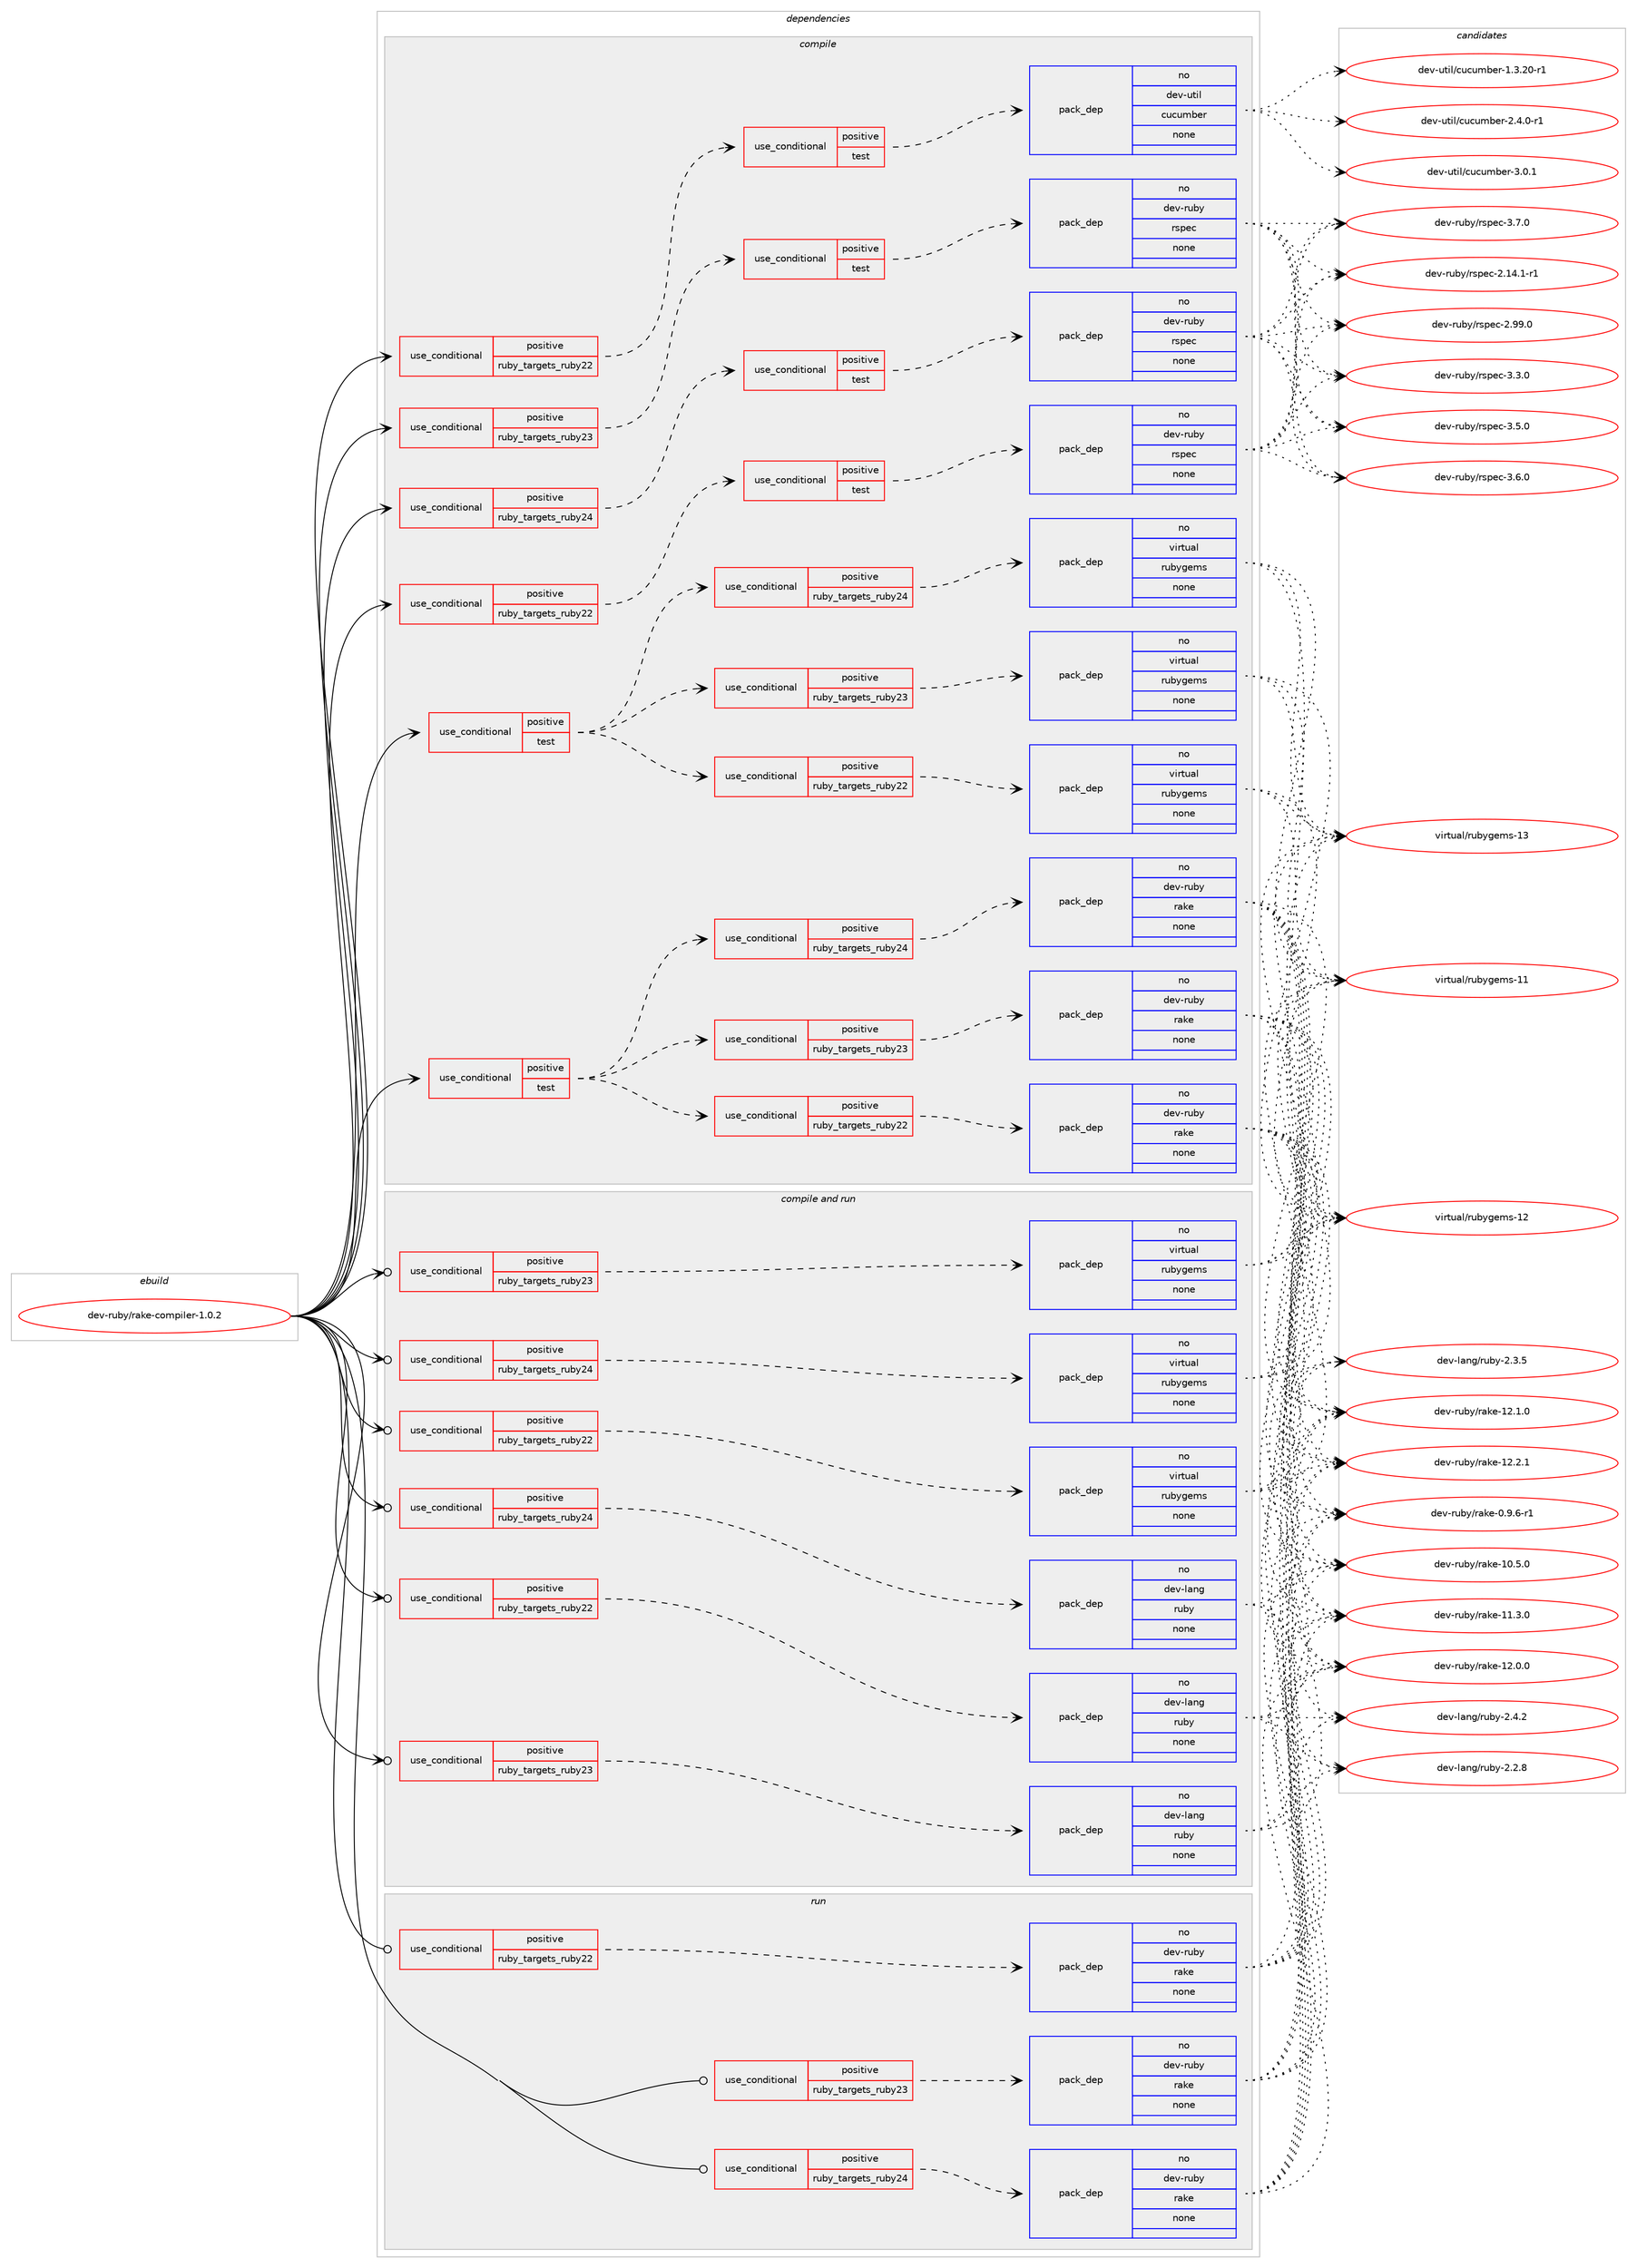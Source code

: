 digraph prolog {

# *************
# Graph options
# *************

newrank=true;
concentrate=true;
compound=true;
graph [rankdir=LR,fontname=Helvetica,fontsize=10,ranksep=1.5];#, ranksep=2.5, nodesep=0.2];
edge  [arrowhead=vee];
node  [fontname=Helvetica,fontsize=10];

# **********
# The ebuild
# **********

subgraph cluster_leftcol {
color=gray;
rank=same;
label=<<i>ebuild</i>>;
id [label="dev-ruby/rake-compiler-1.0.2", color=red, width=4, href="../dev-ruby/rake-compiler-1.0.2.svg"];
}

# ****************
# The dependencies
# ****************

subgraph cluster_midcol {
color=gray;
label=<<i>dependencies</i>>;
subgraph cluster_compile {
fillcolor="#eeeeee";
style=filled;
label=<<i>compile</i>>;
subgraph cond67284 {
dependency259185 [label=<<TABLE BORDER="0" CELLBORDER="1" CELLSPACING="0" CELLPADDING="4"><TR><TD ROWSPAN="3" CELLPADDING="10">use_conditional</TD></TR><TR><TD>positive</TD></TR><TR><TD>ruby_targets_ruby22</TD></TR></TABLE>>, shape=none, color=red];
subgraph cond67285 {
dependency259186 [label=<<TABLE BORDER="0" CELLBORDER="1" CELLSPACING="0" CELLPADDING="4"><TR><TD ROWSPAN="3" CELLPADDING="10">use_conditional</TD></TR><TR><TD>positive</TD></TR><TR><TD>test</TD></TR></TABLE>>, shape=none, color=red];
subgraph pack187787 {
dependency259187 [label=<<TABLE BORDER="0" CELLBORDER="1" CELLSPACING="0" CELLPADDING="4" WIDTH="220"><TR><TD ROWSPAN="6" CELLPADDING="30">pack_dep</TD></TR><TR><TD WIDTH="110">no</TD></TR><TR><TD>dev-ruby</TD></TR><TR><TD>rspec</TD></TR><TR><TD>none</TD></TR><TR><TD></TD></TR></TABLE>>, shape=none, color=blue];
}
dependency259186:e -> dependency259187:w [weight=20,style="dashed",arrowhead="vee"];
}
dependency259185:e -> dependency259186:w [weight=20,style="dashed",arrowhead="vee"];
}
id:e -> dependency259185:w [weight=20,style="solid",arrowhead="vee"];
subgraph cond67286 {
dependency259188 [label=<<TABLE BORDER="0" CELLBORDER="1" CELLSPACING="0" CELLPADDING="4"><TR><TD ROWSPAN="3" CELLPADDING="10">use_conditional</TD></TR><TR><TD>positive</TD></TR><TR><TD>ruby_targets_ruby22</TD></TR></TABLE>>, shape=none, color=red];
subgraph cond67287 {
dependency259189 [label=<<TABLE BORDER="0" CELLBORDER="1" CELLSPACING="0" CELLPADDING="4"><TR><TD ROWSPAN="3" CELLPADDING="10">use_conditional</TD></TR><TR><TD>positive</TD></TR><TR><TD>test</TD></TR></TABLE>>, shape=none, color=red];
subgraph pack187788 {
dependency259190 [label=<<TABLE BORDER="0" CELLBORDER="1" CELLSPACING="0" CELLPADDING="4" WIDTH="220"><TR><TD ROWSPAN="6" CELLPADDING="30">pack_dep</TD></TR><TR><TD WIDTH="110">no</TD></TR><TR><TD>dev-util</TD></TR><TR><TD>cucumber</TD></TR><TR><TD>none</TD></TR><TR><TD></TD></TR></TABLE>>, shape=none, color=blue];
}
dependency259189:e -> dependency259190:w [weight=20,style="dashed",arrowhead="vee"];
}
dependency259188:e -> dependency259189:w [weight=20,style="dashed",arrowhead="vee"];
}
id:e -> dependency259188:w [weight=20,style="solid",arrowhead="vee"];
subgraph cond67288 {
dependency259191 [label=<<TABLE BORDER="0" CELLBORDER="1" CELLSPACING="0" CELLPADDING="4"><TR><TD ROWSPAN="3" CELLPADDING="10">use_conditional</TD></TR><TR><TD>positive</TD></TR><TR><TD>ruby_targets_ruby23</TD></TR></TABLE>>, shape=none, color=red];
subgraph cond67289 {
dependency259192 [label=<<TABLE BORDER="0" CELLBORDER="1" CELLSPACING="0" CELLPADDING="4"><TR><TD ROWSPAN="3" CELLPADDING="10">use_conditional</TD></TR><TR><TD>positive</TD></TR><TR><TD>test</TD></TR></TABLE>>, shape=none, color=red];
subgraph pack187789 {
dependency259193 [label=<<TABLE BORDER="0" CELLBORDER="1" CELLSPACING="0" CELLPADDING="4" WIDTH="220"><TR><TD ROWSPAN="6" CELLPADDING="30">pack_dep</TD></TR><TR><TD WIDTH="110">no</TD></TR><TR><TD>dev-ruby</TD></TR><TR><TD>rspec</TD></TR><TR><TD>none</TD></TR><TR><TD></TD></TR></TABLE>>, shape=none, color=blue];
}
dependency259192:e -> dependency259193:w [weight=20,style="dashed",arrowhead="vee"];
}
dependency259191:e -> dependency259192:w [weight=20,style="dashed",arrowhead="vee"];
}
id:e -> dependency259191:w [weight=20,style="solid",arrowhead="vee"];
subgraph cond67290 {
dependency259194 [label=<<TABLE BORDER="0" CELLBORDER="1" CELLSPACING="0" CELLPADDING="4"><TR><TD ROWSPAN="3" CELLPADDING="10">use_conditional</TD></TR><TR><TD>positive</TD></TR><TR><TD>ruby_targets_ruby24</TD></TR></TABLE>>, shape=none, color=red];
subgraph cond67291 {
dependency259195 [label=<<TABLE BORDER="0" CELLBORDER="1" CELLSPACING="0" CELLPADDING="4"><TR><TD ROWSPAN="3" CELLPADDING="10">use_conditional</TD></TR><TR><TD>positive</TD></TR><TR><TD>test</TD></TR></TABLE>>, shape=none, color=red];
subgraph pack187790 {
dependency259196 [label=<<TABLE BORDER="0" CELLBORDER="1" CELLSPACING="0" CELLPADDING="4" WIDTH="220"><TR><TD ROWSPAN="6" CELLPADDING="30">pack_dep</TD></TR><TR><TD WIDTH="110">no</TD></TR><TR><TD>dev-ruby</TD></TR><TR><TD>rspec</TD></TR><TR><TD>none</TD></TR><TR><TD></TD></TR></TABLE>>, shape=none, color=blue];
}
dependency259195:e -> dependency259196:w [weight=20,style="dashed",arrowhead="vee"];
}
dependency259194:e -> dependency259195:w [weight=20,style="dashed",arrowhead="vee"];
}
id:e -> dependency259194:w [weight=20,style="solid",arrowhead="vee"];
subgraph cond67292 {
dependency259197 [label=<<TABLE BORDER="0" CELLBORDER="1" CELLSPACING="0" CELLPADDING="4"><TR><TD ROWSPAN="3" CELLPADDING="10">use_conditional</TD></TR><TR><TD>positive</TD></TR><TR><TD>test</TD></TR></TABLE>>, shape=none, color=red];
subgraph cond67293 {
dependency259198 [label=<<TABLE BORDER="0" CELLBORDER="1" CELLSPACING="0" CELLPADDING="4"><TR><TD ROWSPAN="3" CELLPADDING="10">use_conditional</TD></TR><TR><TD>positive</TD></TR><TR><TD>ruby_targets_ruby22</TD></TR></TABLE>>, shape=none, color=red];
subgraph pack187791 {
dependency259199 [label=<<TABLE BORDER="0" CELLBORDER="1" CELLSPACING="0" CELLPADDING="4" WIDTH="220"><TR><TD ROWSPAN="6" CELLPADDING="30">pack_dep</TD></TR><TR><TD WIDTH="110">no</TD></TR><TR><TD>dev-ruby</TD></TR><TR><TD>rake</TD></TR><TR><TD>none</TD></TR><TR><TD></TD></TR></TABLE>>, shape=none, color=blue];
}
dependency259198:e -> dependency259199:w [weight=20,style="dashed",arrowhead="vee"];
}
dependency259197:e -> dependency259198:w [weight=20,style="dashed",arrowhead="vee"];
subgraph cond67294 {
dependency259200 [label=<<TABLE BORDER="0" CELLBORDER="1" CELLSPACING="0" CELLPADDING="4"><TR><TD ROWSPAN="3" CELLPADDING="10">use_conditional</TD></TR><TR><TD>positive</TD></TR><TR><TD>ruby_targets_ruby23</TD></TR></TABLE>>, shape=none, color=red];
subgraph pack187792 {
dependency259201 [label=<<TABLE BORDER="0" CELLBORDER="1" CELLSPACING="0" CELLPADDING="4" WIDTH="220"><TR><TD ROWSPAN="6" CELLPADDING="30">pack_dep</TD></TR><TR><TD WIDTH="110">no</TD></TR><TR><TD>dev-ruby</TD></TR><TR><TD>rake</TD></TR><TR><TD>none</TD></TR><TR><TD></TD></TR></TABLE>>, shape=none, color=blue];
}
dependency259200:e -> dependency259201:w [weight=20,style="dashed",arrowhead="vee"];
}
dependency259197:e -> dependency259200:w [weight=20,style="dashed",arrowhead="vee"];
subgraph cond67295 {
dependency259202 [label=<<TABLE BORDER="0" CELLBORDER="1" CELLSPACING="0" CELLPADDING="4"><TR><TD ROWSPAN="3" CELLPADDING="10">use_conditional</TD></TR><TR><TD>positive</TD></TR><TR><TD>ruby_targets_ruby24</TD></TR></TABLE>>, shape=none, color=red];
subgraph pack187793 {
dependency259203 [label=<<TABLE BORDER="0" CELLBORDER="1" CELLSPACING="0" CELLPADDING="4" WIDTH="220"><TR><TD ROWSPAN="6" CELLPADDING="30">pack_dep</TD></TR><TR><TD WIDTH="110">no</TD></TR><TR><TD>dev-ruby</TD></TR><TR><TD>rake</TD></TR><TR><TD>none</TD></TR><TR><TD></TD></TR></TABLE>>, shape=none, color=blue];
}
dependency259202:e -> dependency259203:w [weight=20,style="dashed",arrowhead="vee"];
}
dependency259197:e -> dependency259202:w [weight=20,style="dashed",arrowhead="vee"];
}
id:e -> dependency259197:w [weight=20,style="solid",arrowhead="vee"];
subgraph cond67296 {
dependency259204 [label=<<TABLE BORDER="0" CELLBORDER="1" CELLSPACING="0" CELLPADDING="4"><TR><TD ROWSPAN="3" CELLPADDING="10">use_conditional</TD></TR><TR><TD>positive</TD></TR><TR><TD>test</TD></TR></TABLE>>, shape=none, color=red];
subgraph cond67297 {
dependency259205 [label=<<TABLE BORDER="0" CELLBORDER="1" CELLSPACING="0" CELLPADDING="4"><TR><TD ROWSPAN="3" CELLPADDING="10">use_conditional</TD></TR><TR><TD>positive</TD></TR><TR><TD>ruby_targets_ruby22</TD></TR></TABLE>>, shape=none, color=red];
subgraph pack187794 {
dependency259206 [label=<<TABLE BORDER="0" CELLBORDER="1" CELLSPACING="0" CELLPADDING="4" WIDTH="220"><TR><TD ROWSPAN="6" CELLPADDING="30">pack_dep</TD></TR><TR><TD WIDTH="110">no</TD></TR><TR><TD>virtual</TD></TR><TR><TD>rubygems</TD></TR><TR><TD>none</TD></TR><TR><TD></TD></TR></TABLE>>, shape=none, color=blue];
}
dependency259205:e -> dependency259206:w [weight=20,style="dashed",arrowhead="vee"];
}
dependency259204:e -> dependency259205:w [weight=20,style="dashed",arrowhead="vee"];
subgraph cond67298 {
dependency259207 [label=<<TABLE BORDER="0" CELLBORDER="1" CELLSPACING="0" CELLPADDING="4"><TR><TD ROWSPAN="3" CELLPADDING="10">use_conditional</TD></TR><TR><TD>positive</TD></TR><TR><TD>ruby_targets_ruby23</TD></TR></TABLE>>, shape=none, color=red];
subgraph pack187795 {
dependency259208 [label=<<TABLE BORDER="0" CELLBORDER="1" CELLSPACING="0" CELLPADDING="4" WIDTH="220"><TR><TD ROWSPAN="6" CELLPADDING="30">pack_dep</TD></TR><TR><TD WIDTH="110">no</TD></TR><TR><TD>virtual</TD></TR><TR><TD>rubygems</TD></TR><TR><TD>none</TD></TR><TR><TD></TD></TR></TABLE>>, shape=none, color=blue];
}
dependency259207:e -> dependency259208:w [weight=20,style="dashed",arrowhead="vee"];
}
dependency259204:e -> dependency259207:w [weight=20,style="dashed",arrowhead="vee"];
subgraph cond67299 {
dependency259209 [label=<<TABLE BORDER="0" CELLBORDER="1" CELLSPACING="0" CELLPADDING="4"><TR><TD ROWSPAN="3" CELLPADDING="10">use_conditional</TD></TR><TR><TD>positive</TD></TR><TR><TD>ruby_targets_ruby24</TD></TR></TABLE>>, shape=none, color=red];
subgraph pack187796 {
dependency259210 [label=<<TABLE BORDER="0" CELLBORDER="1" CELLSPACING="0" CELLPADDING="4" WIDTH="220"><TR><TD ROWSPAN="6" CELLPADDING="30">pack_dep</TD></TR><TR><TD WIDTH="110">no</TD></TR><TR><TD>virtual</TD></TR><TR><TD>rubygems</TD></TR><TR><TD>none</TD></TR><TR><TD></TD></TR></TABLE>>, shape=none, color=blue];
}
dependency259209:e -> dependency259210:w [weight=20,style="dashed",arrowhead="vee"];
}
dependency259204:e -> dependency259209:w [weight=20,style="dashed",arrowhead="vee"];
}
id:e -> dependency259204:w [weight=20,style="solid",arrowhead="vee"];
}
subgraph cluster_compileandrun {
fillcolor="#eeeeee";
style=filled;
label=<<i>compile and run</i>>;
subgraph cond67300 {
dependency259211 [label=<<TABLE BORDER="0" CELLBORDER="1" CELLSPACING="0" CELLPADDING="4"><TR><TD ROWSPAN="3" CELLPADDING="10">use_conditional</TD></TR><TR><TD>positive</TD></TR><TR><TD>ruby_targets_ruby22</TD></TR></TABLE>>, shape=none, color=red];
subgraph pack187797 {
dependency259212 [label=<<TABLE BORDER="0" CELLBORDER="1" CELLSPACING="0" CELLPADDING="4" WIDTH="220"><TR><TD ROWSPAN="6" CELLPADDING="30">pack_dep</TD></TR><TR><TD WIDTH="110">no</TD></TR><TR><TD>dev-lang</TD></TR><TR><TD>ruby</TD></TR><TR><TD>none</TD></TR><TR><TD></TD></TR></TABLE>>, shape=none, color=blue];
}
dependency259211:e -> dependency259212:w [weight=20,style="dashed",arrowhead="vee"];
}
id:e -> dependency259211:w [weight=20,style="solid",arrowhead="odotvee"];
subgraph cond67301 {
dependency259213 [label=<<TABLE BORDER="0" CELLBORDER="1" CELLSPACING="0" CELLPADDING="4"><TR><TD ROWSPAN="3" CELLPADDING="10">use_conditional</TD></TR><TR><TD>positive</TD></TR><TR><TD>ruby_targets_ruby22</TD></TR></TABLE>>, shape=none, color=red];
subgraph pack187798 {
dependency259214 [label=<<TABLE BORDER="0" CELLBORDER="1" CELLSPACING="0" CELLPADDING="4" WIDTH="220"><TR><TD ROWSPAN="6" CELLPADDING="30">pack_dep</TD></TR><TR><TD WIDTH="110">no</TD></TR><TR><TD>virtual</TD></TR><TR><TD>rubygems</TD></TR><TR><TD>none</TD></TR><TR><TD></TD></TR></TABLE>>, shape=none, color=blue];
}
dependency259213:e -> dependency259214:w [weight=20,style="dashed",arrowhead="vee"];
}
id:e -> dependency259213:w [weight=20,style="solid",arrowhead="odotvee"];
subgraph cond67302 {
dependency259215 [label=<<TABLE BORDER="0" CELLBORDER="1" CELLSPACING="0" CELLPADDING="4"><TR><TD ROWSPAN="3" CELLPADDING="10">use_conditional</TD></TR><TR><TD>positive</TD></TR><TR><TD>ruby_targets_ruby23</TD></TR></TABLE>>, shape=none, color=red];
subgraph pack187799 {
dependency259216 [label=<<TABLE BORDER="0" CELLBORDER="1" CELLSPACING="0" CELLPADDING="4" WIDTH="220"><TR><TD ROWSPAN="6" CELLPADDING="30">pack_dep</TD></TR><TR><TD WIDTH="110">no</TD></TR><TR><TD>dev-lang</TD></TR><TR><TD>ruby</TD></TR><TR><TD>none</TD></TR><TR><TD></TD></TR></TABLE>>, shape=none, color=blue];
}
dependency259215:e -> dependency259216:w [weight=20,style="dashed",arrowhead="vee"];
}
id:e -> dependency259215:w [weight=20,style="solid",arrowhead="odotvee"];
subgraph cond67303 {
dependency259217 [label=<<TABLE BORDER="0" CELLBORDER="1" CELLSPACING="0" CELLPADDING="4"><TR><TD ROWSPAN="3" CELLPADDING="10">use_conditional</TD></TR><TR><TD>positive</TD></TR><TR><TD>ruby_targets_ruby23</TD></TR></TABLE>>, shape=none, color=red];
subgraph pack187800 {
dependency259218 [label=<<TABLE BORDER="0" CELLBORDER="1" CELLSPACING="0" CELLPADDING="4" WIDTH="220"><TR><TD ROWSPAN="6" CELLPADDING="30">pack_dep</TD></TR><TR><TD WIDTH="110">no</TD></TR><TR><TD>virtual</TD></TR><TR><TD>rubygems</TD></TR><TR><TD>none</TD></TR><TR><TD></TD></TR></TABLE>>, shape=none, color=blue];
}
dependency259217:e -> dependency259218:w [weight=20,style="dashed",arrowhead="vee"];
}
id:e -> dependency259217:w [weight=20,style="solid",arrowhead="odotvee"];
subgraph cond67304 {
dependency259219 [label=<<TABLE BORDER="0" CELLBORDER="1" CELLSPACING="0" CELLPADDING="4"><TR><TD ROWSPAN="3" CELLPADDING="10">use_conditional</TD></TR><TR><TD>positive</TD></TR><TR><TD>ruby_targets_ruby24</TD></TR></TABLE>>, shape=none, color=red];
subgraph pack187801 {
dependency259220 [label=<<TABLE BORDER="0" CELLBORDER="1" CELLSPACING="0" CELLPADDING="4" WIDTH="220"><TR><TD ROWSPAN="6" CELLPADDING="30">pack_dep</TD></TR><TR><TD WIDTH="110">no</TD></TR><TR><TD>dev-lang</TD></TR><TR><TD>ruby</TD></TR><TR><TD>none</TD></TR><TR><TD></TD></TR></TABLE>>, shape=none, color=blue];
}
dependency259219:e -> dependency259220:w [weight=20,style="dashed",arrowhead="vee"];
}
id:e -> dependency259219:w [weight=20,style="solid",arrowhead="odotvee"];
subgraph cond67305 {
dependency259221 [label=<<TABLE BORDER="0" CELLBORDER="1" CELLSPACING="0" CELLPADDING="4"><TR><TD ROWSPAN="3" CELLPADDING="10">use_conditional</TD></TR><TR><TD>positive</TD></TR><TR><TD>ruby_targets_ruby24</TD></TR></TABLE>>, shape=none, color=red];
subgraph pack187802 {
dependency259222 [label=<<TABLE BORDER="0" CELLBORDER="1" CELLSPACING="0" CELLPADDING="4" WIDTH="220"><TR><TD ROWSPAN="6" CELLPADDING="30">pack_dep</TD></TR><TR><TD WIDTH="110">no</TD></TR><TR><TD>virtual</TD></TR><TR><TD>rubygems</TD></TR><TR><TD>none</TD></TR><TR><TD></TD></TR></TABLE>>, shape=none, color=blue];
}
dependency259221:e -> dependency259222:w [weight=20,style="dashed",arrowhead="vee"];
}
id:e -> dependency259221:w [weight=20,style="solid",arrowhead="odotvee"];
}
subgraph cluster_run {
fillcolor="#eeeeee";
style=filled;
label=<<i>run</i>>;
subgraph cond67306 {
dependency259223 [label=<<TABLE BORDER="0" CELLBORDER="1" CELLSPACING="0" CELLPADDING="4"><TR><TD ROWSPAN="3" CELLPADDING="10">use_conditional</TD></TR><TR><TD>positive</TD></TR><TR><TD>ruby_targets_ruby22</TD></TR></TABLE>>, shape=none, color=red];
subgraph pack187803 {
dependency259224 [label=<<TABLE BORDER="0" CELLBORDER="1" CELLSPACING="0" CELLPADDING="4" WIDTH="220"><TR><TD ROWSPAN="6" CELLPADDING="30">pack_dep</TD></TR><TR><TD WIDTH="110">no</TD></TR><TR><TD>dev-ruby</TD></TR><TR><TD>rake</TD></TR><TR><TD>none</TD></TR><TR><TD></TD></TR></TABLE>>, shape=none, color=blue];
}
dependency259223:e -> dependency259224:w [weight=20,style="dashed",arrowhead="vee"];
}
id:e -> dependency259223:w [weight=20,style="solid",arrowhead="odot"];
subgraph cond67307 {
dependency259225 [label=<<TABLE BORDER="0" CELLBORDER="1" CELLSPACING="0" CELLPADDING="4"><TR><TD ROWSPAN="3" CELLPADDING="10">use_conditional</TD></TR><TR><TD>positive</TD></TR><TR><TD>ruby_targets_ruby23</TD></TR></TABLE>>, shape=none, color=red];
subgraph pack187804 {
dependency259226 [label=<<TABLE BORDER="0" CELLBORDER="1" CELLSPACING="0" CELLPADDING="4" WIDTH="220"><TR><TD ROWSPAN="6" CELLPADDING="30">pack_dep</TD></TR><TR><TD WIDTH="110">no</TD></TR><TR><TD>dev-ruby</TD></TR><TR><TD>rake</TD></TR><TR><TD>none</TD></TR><TR><TD></TD></TR></TABLE>>, shape=none, color=blue];
}
dependency259225:e -> dependency259226:w [weight=20,style="dashed",arrowhead="vee"];
}
id:e -> dependency259225:w [weight=20,style="solid",arrowhead="odot"];
subgraph cond67308 {
dependency259227 [label=<<TABLE BORDER="0" CELLBORDER="1" CELLSPACING="0" CELLPADDING="4"><TR><TD ROWSPAN="3" CELLPADDING="10">use_conditional</TD></TR><TR><TD>positive</TD></TR><TR><TD>ruby_targets_ruby24</TD></TR></TABLE>>, shape=none, color=red];
subgraph pack187805 {
dependency259228 [label=<<TABLE BORDER="0" CELLBORDER="1" CELLSPACING="0" CELLPADDING="4" WIDTH="220"><TR><TD ROWSPAN="6" CELLPADDING="30">pack_dep</TD></TR><TR><TD WIDTH="110">no</TD></TR><TR><TD>dev-ruby</TD></TR><TR><TD>rake</TD></TR><TR><TD>none</TD></TR><TR><TD></TD></TR></TABLE>>, shape=none, color=blue];
}
dependency259227:e -> dependency259228:w [weight=20,style="dashed",arrowhead="vee"];
}
id:e -> dependency259227:w [weight=20,style="solid",arrowhead="odot"];
}
}

# **************
# The candidates
# **************

subgraph cluster_choices {
rank=same;
color=gray;
label=<<i>candidates</i>>;

subgraph choice187787 {
color=black;
nodesep=1;
choice10010111845114117981214711411511210199455046495246494511449 [label="dev-ruby/rspec-2.14.1-r1", color=red, width=4,href="../dev-ruby/rspec-2.14.1-r1.svg"];
choice1001011184511411798121471141151121019945504657574648 [label="dev-ruby/rspec-2.99.0", color=red, width=4,href="../dev-ruby/rspec-2.99.0.svg"];
choice10010111845114117981214711411511210199455146514648 [label="dev-ruby/rspec-3.3.0", color=red, width=4,href="../dev-ruby/rspec-3.3.0.svg"];
choice10010111845114117981214711411511210199455146534648 [label="dev-ruby/rspec-3.5.0", color=red, width=4,href="../dev-ruby/rspec-3.5.0.svg"];
choice10010111845114117981214711411511210199455146544648 [label="dev-ruby/rspec-3.6.0", color=red, width=4,href="../dev-ruby/rspec-3.6.0.svg"];
choice10010111845114117981214711411511210199455146554648 [label="dev-ruby/rspec-3.7.0", color=red, width=4,href="../dev-ruby/rspec-3.7.0.svg"];
dependency259187:e -> choice10010111845114117981214711411511210199455046495246494511449:w [style=dotted,weight="100"];
dependency259187:e -> choice1001011184511411798121471141151121019945504657574648:w [style=dotted,weight="100"];
dependency259187:e -> choice10010111845114117981214711411511210199455146514648:w [style=dotted,weight="100"];
dependency259187:e -> choice10010111845114117981214711411511210199455146534648:w [style=dotted,weight="100"];
dependency259187:e -> choice10010111845114117981214711411511210199455146544648:w [style=dotted,weight="100"];
dependency259187:e -> choice10010111845114117981214711411511210199455146554648:w [style=dotted,weight="100"];
}
subgraph choice187788 {
color=black;
nodesep=1;
choice1001011184511711610510847991179911710998101114454946514650484511449 [label="dev-util/cucumber-1.3.20-r1", color=red, width=4,href="../dev-util/cucumber-1.3.20-r1.svg"];
choice10010111845117116105108479911799117109981011144550465246484511449 [label="dev-util/cucumber-2.4.0-r1", color=red, width=4,href="../dev-util/cucumber-2.4.0-r1.svg"];
choice1001011184511711610510847991179911710998101114455146484649 [label="dev-util/cucumber-3.0.1", color=red, width=4,href="../dev-util/cucumber-3.0.1.svg"];
dependency259190:e -> choice1001011184511711610510847991179911710998101114454946514650484511449:w [style=dotted,weight="100"];
dependency259190:e -> choice10010111845117116105108479911799117109981011144550465246484511449:w [style=dotted,weight="100"];
dependency259190:e -> choice1001011184511711610510847991179911710998101114455146484649:w [style=dotted,weight="100"];
}
subgraph choice187789 {
color=black;
nodesep=1;
choice10010111845114117981214711411511210199455046495246494511449 [label="dev-ruby/rspec-2.14.1-r1", color=red, width=4,href="../dev-ruby/rspec-2.14.1-r1.svg"];
choice1001011184511411798121471141151121019945504657574648 [label="dev-ruby/rspec-2.99.0", color=red, width=4,href="../dev-ruby/rspec-2.99.0.svg"];
choice10010111845114117981214711411511210199455146514648 [label="dev-ruby/rspec-3.3.0", color=red, width=4,href="../dev-ruby/rspec-3.3.0.svg"];
choice10010111845114117981214711411511210199455146534648 [label="dev-ruby/rspec-3.5.0", color=red, width=4,href="../dev-ruby/rspec-3.5.0.svg"];
choice10010111845114117981214711411511210199455146544648 [label="dev-ruby/rspec-3.6.0", color=red, width=4,href="../dev-ruby/rspec-3.6.0.svg"];
choice10010111845114117981214711411511210199455146554648 [label="dev-ruby/rspec-3.7.0", color=red, width=4,href="../dev-ruby/rspec-3.7.0.svg"];
dependency259193:e -> choice10010111845114117981214711411511210199455046495246494511449:w [style=dotted,weight="100"];
dependency259193:e -> choice1001011184511411798121471141151121019945504657574648:w [style=dotted,weight="100"];
dependency259193:e -> choice10010111845114117981214711411511210199455146514648:w [style=dotted,weight="100"];
dependency259193:e -> choice10010111845114117981214711411511210199455146534648:w [style=dotted,weight="100"];
dependency259193:e -> choice10010111845114117981214711411511210199455146544648:w [style=dotted,weight="100"];
dependency259193:e -> choice10010111845114117981214711411511210199455146554648:w [style=dotted,weight="100"];
}
subgraph choice187790 {
color=black;
nodesep=1;
choice10010111845114117981214711411511210199455046495246494511449 [label="dev-ruby/rspec-2.14.1-r1", color=red, width=4,href="../dev-ruby/rspec-2.14.1-r1.svg"];
choice1001011184511411798121471141151121019945504657574648 [label="dev-ruby/rspec-2.99.0", color=red, width=4,href="../dev-ruby/rspec-2.99.0.svg"];
choice10010111845114117981214711411511210199455146514648 [label="dev-ruby/rspec-3.3.0", color=red, width=4,href="../dev-ruby/rspec-3.3.0.svg"];
choice10010111845114117981214711411511210199455146534648 [label="dev-ruby/rspec-3.5.0", color=red, width=4,href="../dev-ruby/rspec-3.5.0.svg"];
choice10010111845114117981214711411511210199455146544648 [label="dev-ruby/rspec-3.6.0", color=red, width=4,href="../dev-ruby/rspec-3.6.0.svg"];
choice10010111845114117981214711411511210199455146554648 [label="dev-ruby/rspec-3.7.0", color=red, width=4,href="../dev-ruby/rspec-3.7.0.svg"];
dependency259196:e -> choice10010111845114117981214711411511210199455046495246494511449:w [style=dotted,weight="100"];
dependency259196:e -> choice1001011184511411798121471141151121019945504657574648:w [style=dotted,weight="100"];
dependency259196:e -> choice10010111845114117981214711411511210199455146514648:w [style=dotted,weight="100"];
dependency259196:e -> choice10010111845114117981214711411511210199455146534648:w [style=dotted,weight="100"];
dependency259196:e -> choice10010111845114117981214711411511210199455146544648:w [style=dotted,weight="100"];
dependency259196:e -> choice10010111845114117981214711411511210199455146554648:w [style=dotted,weight="100"];
}
subgraph choice187791 {
color=black;
nodesep=1;
choice100101118451141179812147114971071014548465746544511449 [label="dev-ruby/rake-0.9.6-r1", color=red, width=4,href="../dev-ruby/rake-0.9.6-r1.svg"];
choice1001011184511411798121471149710710145494846534648 [label="dev-ruby/rake-10.5.0", color=red, width=4,href="../dev-ruby/rake-10.5.0.svg"];
choice1001011184511411798121471149710710145494946514648 [label="dev-ruby/rake-11.3.0", color=red, width=4,href="../dev-ruby/rake-11.3.0.svg"];
choice1001011184511411798121471149710710145495046484648 [label="dev-ruby/rake-12.0.0", color=red, width=4,href="../dev-ruby/rake-12.0.0.svg"];
choice1001011184511411798121471149710710145495046494648 [label="dev-ruby/rake-12.1.0", color=red, width=4,href="../dev-ruby/rake-12.1.0.svg"];
choice1001011184511411798121471149710710145495046504649 [label="dev-ruby/rake-12.2.1", color=red, width=4,href="../dev-ruby/rake-12.2.1.svg"];
dependency259199:e -> choice100101118451141179812147114971071014548465746544511449:w [style=dotted,weight="100"];
dependency259199:e -> choice1001011184511411798121471149710710145494846534648:w [style=dotted,weight="100"];
dependency259199:e -> choice1001011184511411798121471149710710145494946514648:w [style=dotted,weight="100"];
dependency259199:e -> choice1001011184511411798121471149710710145495046484648:w [style=dotted,weight="100"];
dependency259199:e -> choice1001011184511411798121471149710710145495046494648:w [style=dotted,weight="100"];
dependency259199:e -> choice1001011184511411798121471149710710145495046504649:w [style=dotted,weight="100"];
}
subgraph choice187792 {
color=black;
nodesep=1;
choice100101118451141179812147114971071014548465746544511449 [label="dev-ruby/rake-0.9.6-r1", color=red, width=4,href="../dev-ruby/rake-0.9.6-r1.svg"];
choice1001011184511411798121471149710710145494846534648 [label="dev-ruby/rake-10.5.0", color=red, width=4,href="../dev-ruby/rake-10.5.0.svg"];
choice1001011184511411798121471149710710145494946514648 [label="dev-ruby/rake-11.3.0", color=red, width=4,href="../dev-ruby/rake-11.3.0.svg"];
choice1001011184511411798121471149710710145495046484648 [label="dev-ruby/rake-12.0.0", color=red, width=4,href="../dev-ruby/rake-12.0.0.svg"];
choice1001011184511411798121471149710710145495046494648 [label="dev-ruby/rake-12.1.0", color=red, width=4,href="../dev-ruby/rake-12.1.0.svg"];
choice1001011184511411798121471149710710145495046504649 [label="dev-ruby/rake-12.2.1", color=red, width=4,href="../dev-ruby/rake-12.2.1.svg"];
dependency259201:e -> choice100101118451141179812147114971071014548465746544511449:w [style=dotted,weight="100"];
dependency259201:e -> choice1001011184511411798121471149710710145494846534648:w [style=dotted,weight="100"];
dependency259201:e -> choice1001011184511411798121471149710710145494946514648:w [style=dotted,weight="100"];
dependency259201:e -> choice1001011184511411798121471149710710145495046484648:w [style=dotted,weight="100"];
dependency259201:e -> choice1001011184511411798121471149710710145495046494648:w [style=dotted,weight="100"];
dependency259201:e -> choice1001011184511411798121471149710710145495046504649:w [style=dotted,weight="100"];
}
subgraph choice187793 {
color=black;
nodesep=1;
choice100101118451141179812147114971071014548465746544511449 [label="dev-ruby/rake-0.9.6-r1", color=red, width=4,href="../dev-ruby/rake-0.9.6-r1.svg"];
choice1001011184511411798121471149710710145494846534648 [label="dev-ruby/rake-10.5.0", color=red, width=4,href="../dev-ruby/rake-10.5.0.svg"];
choice1001011184511411798121471149710710145494946514648 [label="dev-ruby/rake-11.3.0", color=red, width=4,href="../dev-ruby/rake-11.3.0.svg"];
choice1001011184511411798121471149710710145495046484648 [label="dev-ruby/rake-12.0.0", color=red, width=4,href="../dev-ruby/rake-12.0.0.svg"];
choice1001011184511411798121471149710710145495046494648 [label="dev-ruby/rake-12.1.0", color=red, width=4,href="../dev-ruby/rake-12.1.0.svg"];
choice1001011184511411798121471149710710145495046504649 [label="dev-ruby/rake-12.2.1", color=red, width=4,href="../dev-ruby/rake-12.2.1.svg"];
dependency259203:e -> choice100101118451141179812147114971071014548465746544511449:w [style=dotted,weight="100"];
dependency259203:e -> choice1001011184511411798121471149710710145494846534648:w [style=dotted,weight="100"];
dependency259203:e -> choice1001011184511411798121471149710710145494946514648:w [style=dotted,weight="100"];
dependency259203:e -> choice1001011184511411798121471149710710145495046484648:w [style=dotted,weight="100"];
dependency259203:e -> choice1001011184511411798121471149710710145495046494648:w [style=dotted,weight="100"];
dependency259203:e -> choice1001011184511411798121471149710710145495046504649:w [style=dotted,weight="100"];
}
subgraph choice187794 {
color=black;
nodesep=1;
choice118105114116117971084711411798121103101109115454949 [label="virtual/rubygems-11", color=red, width=4,href="../virtual/rubygems-11.svg"];
choice118105114116117971084711411798121103101109115454950 [label="virtual/rubygems-12", color=red, width=4,href="../virtual/rubygems-12.svg"];
choice118105114116117971084711411798121103101109115454951 [label="virtual/rubygems-13", color=red, width=4,href="../virtual/rubygems-13.svg"];
dependency259206:e -> choice118105114116117971084711411798121103101109115454949:w [style=dotted,weight="100"];
dependency259206:e -> choice118105114116117971084711411798121103101109115454950:w [style=dotted,weight="100"];
dependency259206:e -> choice118105114116117971084711411798121103101109115454951:w [style=dotted,weight="100"];
}
subgraph choice187795 {
color=black;
nodesep=1;
choice118105114116117971084711411798121103101109115454949 [label="virtual/rubygems-11", color=red, width=4,href="../virtual/rubygems-11.svg"];
choice118105114116117971084711411798121103101109115454950 [label="virtual/rubygems-12", color=red, width=4,href="../virtual/rubygems-12.svg"];
choice118105114116117971084711411798121103101109115454951 [label="virtual/rubygems-13", color=red, width=4,href="../virtual/rubygems-13.svg"];
dependency259208:e -> choice118105114116117971084711411798121103101109115454949:w [style=dotted,weight="100"];
dependency259208:e -> choice118105114116117971084711411798121103101109115454950:w [style=dotted,weight="100"];
dependency259208:e -> choice118105114116117971084711411798121103101109115454951:w [style=dotted,weight="100"];
}
subgraph choice187796 {
color=black;
nodesep=1;
choice118105114116117971084711411798121103101109115454949 [label="virtual/rubygems-11", color=red, width=4,href="../virtual/rubygems-11.svg"];
choice118105114116117971084711411798121103101109115454950 [label="virtual/rubygems-12", color=red, width=4,href="../virtual/rubygems-12.svg"];
choice118105114116117971084711411798121103101109115454951 [label="virtual/rubygems-13", color=red, width=4,href="../virtual/rubygems-13.svg"];
dependency259210:e -> choice118105114116117971084711411798121103101109115454949:w [style=dotted,weight="100"];
dependency259210:e -> choice118105114116117971084711411798121103101109115454950:w [style=dotted,weight="100"];
dependency259210:e -> choice118105114116117971084711411798121103101109115454951:w [style=dotted,weight="100"];
}
subgraph choice187797 {
color=black;
nodesep=1;
choice10010111845108971101034711411798121455046504656 [label="dev-lang/ruby-2.2.8", color=red, width=4,href="../dev-lang/ruby-2.2.8.svg"];
choice10010111845108971101034711411798121455046514653 [label="dev-lang/ruby-2.3.5", color=red, width=4,href="../dev-lang/ruby-2.3.5.svg"];
choice10010111845108971101034711411798121455046524650 [label="dev-lang/ruby-2.4.2", color=red, width=4,href="../dev-lang/ruby-2.4.2.svg"];
dependency259212:e -> choice10010111845108971101034711411798121455046504656:w [style=dotted,weight="100"];
dependency259212:e -> choice10010111845108971101034711411798121455046514653:w [style=dotted,weight="100"];
dependency259212:e -> choice10010111845108971101034711411798121455046524650:w [style=dotted,weight="100"];
}
subgraph choice187798 {
color=black;
nodesep=1;
choice118105114116117971084711411798121103101109115454949 [label="virtual/rubygems-11", color=red, width=4,href="../virtual/rubygems-11.svg"];
choice118105114116117971084711411798121103101109115454950 [label="virtual/rubygems-12", color=red, width=4,href="../virtual/rubygems-12.svg"];
choice118105114116117971084711411798121103101109115454951 [label="virtual/rubygems-13", color=red, width=4,href="../virtual/rubygems-13.svg"];
dependency259214:e -> choice118105114116117971084711411798121103101109115454949:w [style=dotted,weight="100"];
dependency259214:e -> choice118105114116117971084711411798121103101109115454950:w [style=dotted,weight="100"];
dependency259214:e -> choice118105114116117971084711411798121103101109115454951:w [style=dotted,weight="100"];
}
subgraph choice187799 {
color=black;
nodesep=1;
choice10010111845108971101034711411798121455046504656 [label="dev-lang/ruby-2.2.8", color=red, width=4,href="../dev-lang/ruby-2.2.8.svg"];
choice10010111845108971101034711411798121455046514653 [label="dev-lang/ruby-2.3.5", color=red, width=4,href="../dev-lang/ruby-2.3.5.svg"];
choice10010111845108971101034711411798121455046524650 [label="dev-lang/ruby-2.4.2", color=red, width=4,href="../dev-lang/ruby-2.4.2.svg"];
dependency259216:e -> choice10010111845108971101034711411798121455046504656:w [style=dotted,weight="100"];
dependency259216:e -> choice10010111845108971101034711411798121455046514653:w [style=dotted,weight="100"];
dependency259216:e -> choice10010111845108971101034711411798121455046524650:w [style=dotted,weight="100"];
}
subgraph choice187800 {
color=black;
nodesep=1;
choice118105114116117971084711411798121103101109115454949 [label="virtual/rubygems-11", color=red, width=4,href="../virtual/rubygems-11.svg"];
choice118105114116117971084711411798121103101109115454950 [label="virtual/rubygems-12", color=red, width=4,href="../virtual/rubygems-12.svg"];
choice118105114116117971084711411798121103101109115454951 [label="virtual/rubygems-13", color=red, width=4,href="../virtual/rubygems-13.svg"];
dependency259218:e -> choice118105114116117971084711411798121103101109115454949:w [style=dotted,weight="100"];
dependency259218:e -> choice118105114116117971084711411798121103101109115454950:w [style=dotted,weight="100"];
dependency259218:e -> choice118105114116117971084711411798121103101109115454951:w [style=dotted,weight="100"];
}
subgraph choice187801 {
color=black;
nodesep=1;
choice10010111845108971101034711411798121455046504656 [label="dev-lang/ruby-2.2.8", color=red, width=4,href="../dev-lang/ruby-2.2.8.svg"];
choice10010111845108971101034711411798121455046514653 [label="dev-lang/ruby-2.3.5", color=red, width=4,href="../dev-lang/ruby-2.3.5.svg"];
choice10010111845108971101034711411798121455046524650 [label="dev-lang/ruby-2.4.2", color=red, width=4,href="../dev-lang/ruby-2.4.2.svg"];
dependency259220:e -> choice10010111845108971101034711411798121455046504656:w [style=dotted,weight="100"];
dependency259220:e -> choice10010111845108971101034711411798121455046514653:w [style=dotted,weight="100"];
dependency259220:e -> choice10010111845108971101034711411798121455046524650:w [style=dotted,weight="100"];
}
subgraph choice187802 {
color=black;
nodesep=1;
choice118105114116117971084711411798121103101109115454949 [label="virtual/rubygems-11", color=red, width=4,href="../virtual/rubygems-11.svg"];
choice118105114116117971084711411798121103101109115454950 [label="virtual/rubygems-12", color=red, width=4,href="../virtual/rubygems-12.svg"];
choice118105114116117971084711411798121103101109115454951 [label="virtual/rubygems-13", color=red, width=4,href="../virtual/rubygems-13.svg"];
dependency259222:e -> choice118105114116117971084711411798121103101109115454949:w [style=dotted,weight="100"];
dependency259222:e -> choice118105114116117971084711411798121103101109115454950:w [style=dotted,weight="100"];
dependency259222:e -> choice118105114116117971084711411798121103101109115454951:w [style=dotted,weight="100"];
}
subgraph choice187803 {
color=black;
nodesep=1;
choice100101118451141179812147114971071014548465746544511449 [label="dev-ruby/rake-0.9.6-r1", color=red, width=4,href="../dev-ruby/rake-0.9.6-r1.svg"];
choice1001011184511411798121471149710710145494846534648 [label="dev-ruby/rake-10.5.0", color=red, width=4,href="../dev-ruby/rake-10.5.0.svg"];
choice1001011184511411798121471149710710145494946514648 [label="dev-ruby/rake-11.3.0", color=red, width=4,href="../dev-ruby/rake-11.3.0.svg"];
choice1001011184511411798121471149710710145495046484648 [label="dev-ruby/rake-12.0.0", color=red, width=4,href="../dev-ruby/rake-12.0.0.svg"];
choice1001011184511411798121471149710710145495046494648 [label="dev-ruby/rake-12.1.0", color=red, width=4,href="../dev-ruby/rake-12.1.0.svg"];
choice1001011184511411798121471149710710145495046504649 [label="dev-ruby/rake-12.2.1", color=red, width=4,href="../dev-ruby/rake-12.2.1.svg"];
dependency259224:e -> choice100101118451141179812147114971071014548465746544511449:w [style=dotted,weight="100"];
dependency259224:e -> choice1001011184511411798121471149710710145494846534648:w [style=dotted,weight="100"];
dependency259224:e -> choice1001011184511411798121471149710710145494946514648:w [style=dotted,weight="100"];
dependency259224:e -> choice1001011184511411798121471149710710145495046484648:w [style=dotted,weight="100"];
dependency259224:e -> choice1001011184511411798121471149710710145495046494648:w [style=dotted,weight="100"];
dependency259224:e -> choice1001011184511411798121471149710710145495046504649:w [style=dotted,weight="100"];
}
subgraph choice187804 {
color=black;
nodesep=1;
choice100101118451141179812147114971071014548465746544511449 [label="dev-ruby/rake-0.9.6-r1", color=red, width=4,href="../dev-ruby/rake-0.9.6-r1.svg"];
choice1001011184511411798121471149710710145494846534648 [label="dev-ruby/rake-10.5.0", color=red, width=4,href="../dev-ruby/rake-10.5.0.svg"];
choice1001011184511411798121471149710710145494946514648 [label="dev-ruby/rake-11.3.0", color=red, width=4,href="../dev-ruby/rake-11.3.0.svg"];
choice1001011184511411798121471149710710145495046484648 [label="dev-ruby/rake-12.0.0", color=red, width=4,href="../dev-ruby/rake-12.0.0.svg"];
choice1001011184511411798121471149710710145495046494648 [label="dev-ruby/rake-12.1.0", color=red, width=4,href="../dev-ruby/rake-12.1.0.svg"];
choice1001011184511411798121471149710710145495046504649 [label="dev-ruby/rake-12.2.1", color=red, width=4,href="../dev-ruby/rake-12.2.1.svg"];
dependency259226:e -> choice100101118451141179812147114971071014548465746544511449:w [style=dotted,weight="100"];
dependency259226:e -> choice1001011184511411798121471149710710145494846534648:w [style=dotted,weight="100"];
dependency259226:e -> choice1001011184511411798121471149710710145494946514648:w [style=dotted,weight="100"];
dependency259226:e -> choice1001011184511411798121471149710710145495046484648:w [style=dotted,weight="100"];
dependency259226:e -> choice1001011184511411798121471149710710145495046494648:w [style=dotted,weight="100"];
dependency259226:e -> choice1001011184511411798121471149710710145495046504649:w [style=dotted,weight="100"];
}
subgraph choice187805 {
color=black;
nodesep=1;
choice100101118451141179812147114971071014548465746544511449 [label="dev-ruby/rake-0.9.6-r1", color=red, width=4,href="../dev-ruby/rake-0.9.6-r1.svg"];
choice1001011184511411798121471149710710145494846534648 [label="dev-ruby/rake-10.5.0", color=red, width=4,href="../dev-ruby/rake-10.5.0.svg"];
choice1001011184511411798121471149710710145494946514648 [label="dev-ruby/rake-11.3.0", color=red, width=4,href="../dev-ruby/rake-11.3.0.svg"];
choice1001011184511411798121471149710710145495046484648 [label="dev-ruby/rake-12.0.0", color=red, width=4,href="../dev-ruby/rake-12.0.0.svg"];
choice1001011184511411798121471149710710145495046494648 [label="dev-ruby/rake-12.1.0", color=red, width=4,href="../dev-ruby/rake-12.1.0.svg"];
choice1001011184511411798121471149710710145495046504649 [label="dev-ruby/rake-12.2.1", color=red, width=4,href="../dev-ruby/rake-12.2.1.svg"];
dependency259228:e -> choice100101118451141179812147114971071014548465746544511449:w [style=dotted,weight="100"];
dependency259228:e -> choice1001011184511411798121471149710710145494846534648:w [style=dotted,weight="100"];
dependency259228:e -> choice1001011184511411798121471149710710145494946514648:w [style=dotted,weight="100"];
dependency259228:e -> choice1001011184511411798121471149710710145495046484648:w [style=dotted,weight="100"];
dependency259228:e -> choice1001011184511411798121471149710710145495046494648:w [style=dotted,weight="100"];
dependency259228:e -> choice1001011184511411798121471149710710145495046504649:w [style=dotted,weight="100"];
}
}

}
